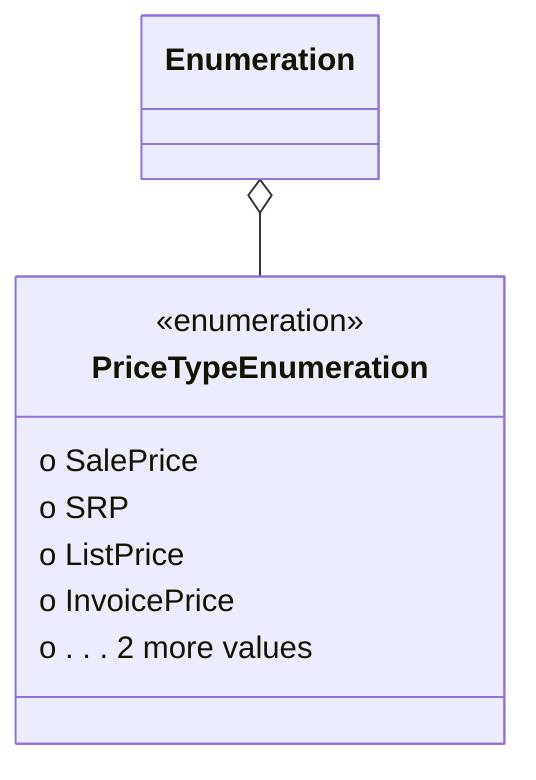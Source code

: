 classDiagram
Enumeration o-- PriceTypeEnumeration
  class PriceTypeEnumeration {
<<enumeration>>
  o SalePrice
  o SRP
  o ListPrice
  o InvoicePrice
  o . . . 2 more values
}